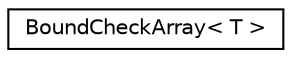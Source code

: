 digraph "그래픽컬한 클래스 계통도"
{
 // LATEX_PDF_SIZE
  edge [fontname="Helvetica",fontsize="10",labelfontname="Helvetica",labelfontsize="10"];
  node [fontname="Helvetica",fontsize="10",shape=record];
  rankdir="LR";
  Node0 [label="BoundCheckArray\< T \>",height=0.2,width=0.4,color="black", fillcolor="white", style="filled",URL="$class_bound_check_array.html",tooltip="계좌 관리를 위한 배열 클래스."];
}

